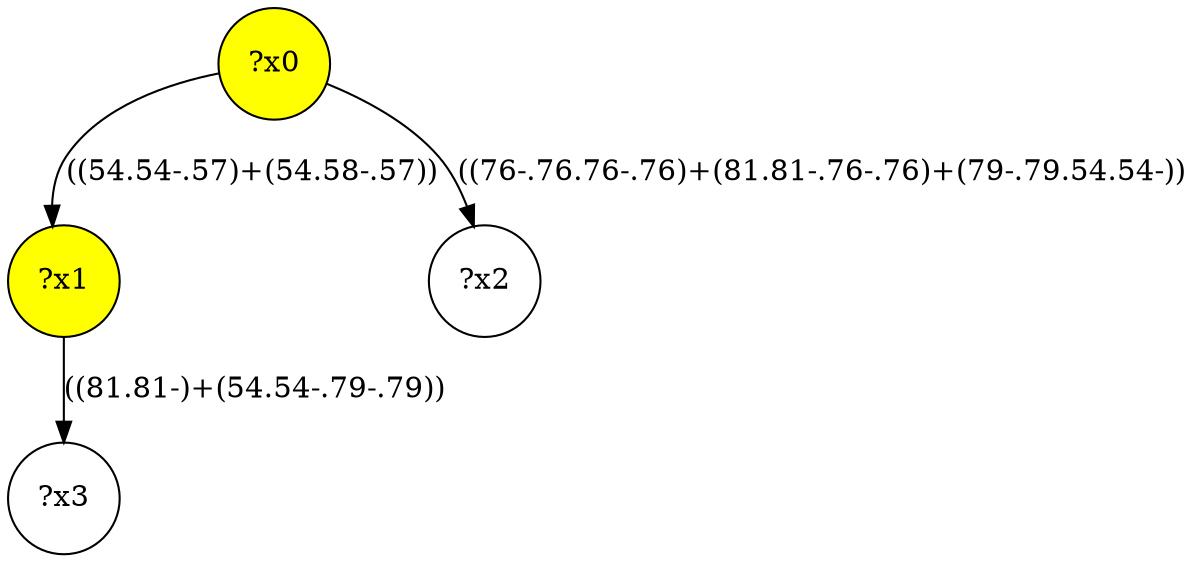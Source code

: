digraph g {
	x0 [fillcolor="yellow", style="filled," shape=circle, label="?x0"];
	x1 [fillcolor="yellow", style="filled," shape=circle, label="?x1"];
	x0 -> x1 [label="((54.54-.57)+(54.58-.57))"];
	x2 [shape=circle, label="?x2"];
	x0 -> x2 [label="((76-.76.76-.76)+(81.81-.76-.76)+(79-.79.54.54-))"];
	x3 [shape=circle, label="?x3"];
	x1 -> x3 [label="((81.81-)+(54.54-.79-.79))"];
}
